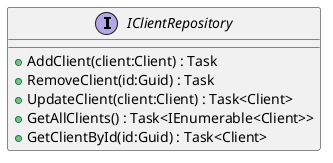 @startuml
interface IClientRepository {
    + AddClient(client:Client) : Task
    + RemoveClient(id:Guid) : Task
    + UpdateClient(client:Client) : Task<Client>
    + GetAllClients() : Task<IEnumerable<Client>>
    + GetClientById(id:Guid) : Task<Client>
}
@enduml
